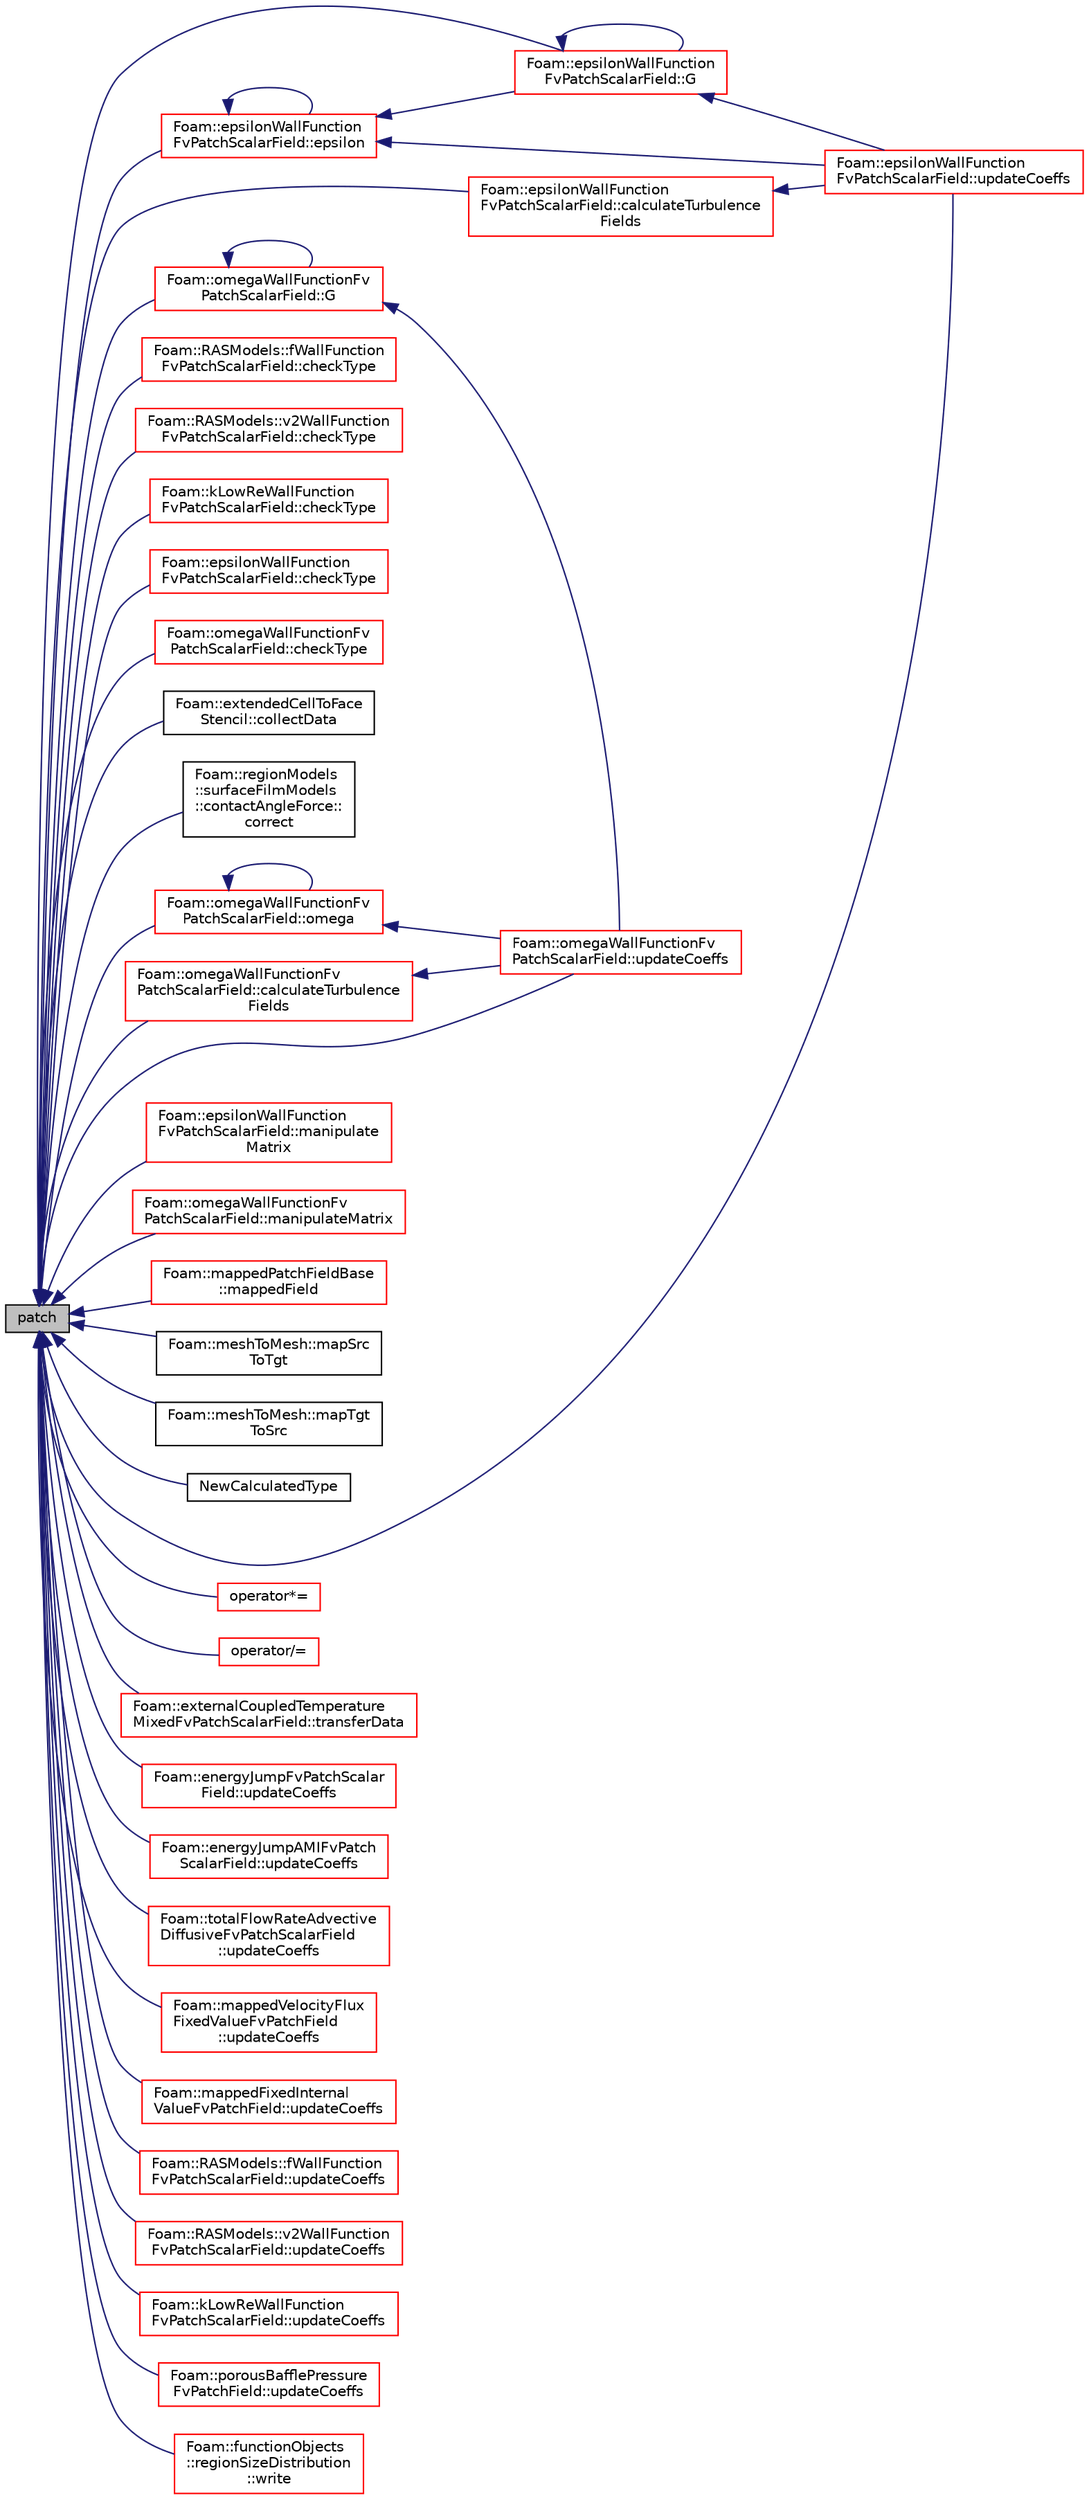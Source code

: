 digraph "patch"
{
  bgcolor="transparent";
  edge [fontname="Helvetica",fontsize="10",labelfontname="Helvetica",labelfontsize="10"];
  node [fontname="Helvetica",fontsize="10",shape=record];
  rankdir="LR";
  Node1 [label="patch",height=0.2,width=0.4,color="black", fillcolor="grey75", style="filled", fontcolor="black"];
  Node1 -> Node2 [dir="back",color="midnightblue",fontsize="10",style="solid",fontname="Helvetica"];
  Node2 [label="Foam::epsilonWallFunction\lFvPatchScalarField::calculateTurbulence\lFields",height=0.2,width=0.4,color="red",URL="$a00671.html#ae66449fc0b530766847f6369c9d47e9e",tooltip="Main driver to calculate the turbulence fields. "];
  Node2 -> Node3 [dir="back",color="midnightblue",fontsize="10",style="solid",fontname="Helvetica"];
  Node3 [label="Foam::epsilonWallFunction\lFvPatchScalarField::updateCoeffs",height=0.2,width=0.4,color="red",URL="$a00671.html#a7e24eafac629d3733181cd942d4c902f",tooltip="Update the coefficients associated with the patch field. "];
  Node1 -> Node4 [dir="back",color="midnightblue",fontsize="10",style="solid",fontname="Helvetica"];
  Node4 [label="Foam::omegaWallFunctionFv\lPatchScalarField::calculateTurbulence\lFields",height=0.2,width=0.4,color="red",URL="$a01745.html#ad354b2bce4bd90afc465c2dff69b24d6",tooltip="Main driver to calculate the turbulence fields. "];
  Node4 -> Node5 [dir="back",color="midnightblue",fontsize="10",style="solid",fontname="Helvetica"];
  Node5 [label="Foam::omegaWallFunctionFv\lPatchScalarField::updateCoeffs",height=0.2,width=0.4,color="red",URL="$a01745.html#a7e24eafac629d3733181cd942d4c902f",tooltip="Update the coefficients associated with the patch field. "];
  Node1 -> Node6 [dir="back",color="midnightblue",fontsize="10",style="solid",fontname="Helvetica"];
  Node6 [label="Foam::RASModels::fWallFunction\lFvPatchScalarField::checkType",height=0.2,width=0.4,color="red",URL="$a00908.html#ad72f1118ee25d5a9fcb73f4c5d8ea9d0",tooltip="Check the type of the patch. "];
  Node1 -> Node7 [dir="back",color="midnightblue",fontsize="10",style="solid",fontname="Helvetica"];
  Node7 [label="Foam::RASModels::v2WallFunction\lFvPatchScalarField::checkType",height=0.2,width=0.4,color="red",URL="$a02874.html#ad72f1118ee25d5a9fcb73f4c5d8ea9d0",tooltip="Check the type of the patch. "];
  Node1 -> Node8 [dir="back",color="midnightblue",fontsize="10",style="solid",fontname="Helvetica"];
  Node8 [label="Foam::kLowReWallFunction\lFvPatchScalarField::checkType",height=0.2,width=0.4,color="red",URL="$a01265.html#ad72f1118ee25d5a9fcb73f4c5d8ea9d0",tooltip="Check the type of the patch. "];
  Node1 -> Node9 [dir="back",color="midnightblue",fontsize="10",style="solid",fontname="Helvetica"];
  Node9 [label="Foam::epsilonWallFunction\lFvPatchScalarField::checkType",height=0.2,width=0.4,color="red",URL="$a00671.html#ad72f1118ee25d5a9fcb73f4c5d8ea9d0",tooltip="Check the type of the patch. "];
  Node1 -> Node10 [dir="back",color="midnightblue",fontsize="10",style="solid",fontname="Helvetica"];
  Node10 [label="Foam::omegaWallFunctionFv\lPatchScalarField::checkType",height=0.2,width=0.4,color="red",URL="$a01745.html#ad72f1118ee25d5a9fcb73f4c5d8ea9d0",tooltip="Check the type of the patch. "];
  Node1 -> Node11 [dir="back",color="midnightblue",fontsize="10",style="solid",fontname="Helvetica"];
  Node11 [label="Foam::extendedCellToFace\lStencil::collectData",height=0.2,width=0.4,color="black",URL="$a00705.html#a9d8cb70c5ed08be49cf8da4be7be1c3f"];
  Node1 -> Node12 [dir="back",color="midnightblue",fontsize="10",style="solid",fontname="Helvetica"];
  Node12 [label="Foam::regionModels\l::surfaceFilmModels\l::contactAngleForce::\lcorrect",height=0.2,width=0.4,color="black",URL="$a00402.html#ae8286cb1594f9b26a1c5291173459307",tooltip="Correct. "];
  Node1 -> Node13 [dir="back",color="midnightblue",fontsize="10",style="solid",fontname="Helvetica"];
  Node13 [label="Foam::epsilonWallFunction\lFvPatchScalarField::epsilon",height=0.2,width=0.4,color="red",URL="$a00671.html#aee152a883b06c60cb9cb233b9773942f",tooltip="Return non-const access to the master&#39;s epsilon field. "];
  Node13 -> Node13 [dir="back",color="midnightblue",fontsize="10",style="solid",fontname="Helvetica"];
  Node13 -> Node14 [dir="back",color="midnightblue",fontsize="10",style="solid",fontname="Helvetica"];
  Node14 [label="Foam::epsilonWallFunction\lFvPatchScalarField::G",height=0.2,width=0.4,color="red",URL="$a00671.html#aafc30a8b8cdbb2115df92328cf45d5ad",tooltip="Return non-const access to the master&#39;s G field. "];
  Node14 -> Node14 [dir="back",color="midnightblue",fontsize="10",style="solid",fontname="Helvetica"];
  Node14 -> Node3 [dir="back",color="midnightblue",fontsize="10",style="solid",fontname="Helvetica"];
  Node13 -> Node3 [dir="back",color="midnightblue",fontsize="10",style="solid",fontname="Helvetica"];
  Node1 -> Node14 [dir="back",color="midnightblue",fontsize="10",style="solid",fontname="Helvetica"];
  Node1 -> Node15 [dir="back",color="midnightblue",fontsize="10",style="solid",fontname="Helvetica"];
  Node15 [label="Foam::omegaWallFunctionFv\lPatchScalarField::G",height=0.2,width=0.4,color="red",URL="$a01745.html#ad35ace611250c5f497f21747c0920fec",tooltip="Return non-const access to the master&#39;s G field. "];
  Node15 -> Node15 [dir="back",color="midnightblue",fontsize="10",style="solid",fontname="Helvetica"];
  Node15 -> Node5 [dir="back",color="midnightblue",fontsize="10",style="solid",fontname="Helvetica"];
  Node1 -> Node16 [dir="back",color="midnightblue",fontsize="10",style="solid",fontname="Helvetica"];
  Node16 [label="Foam::epsilonWallFunction\lFvPatchScalarField::manipulate\lMatrix",height=0.2,width=0.4,color="red",URL="$a00671.html#a3f0cafc1e1afd9a71ada8385e3fa343a",tooltip="Manipulate matrix. "];
  Node1 -> Node17 [dir="back",color="midnightblue",fontsize="10",style="solid",fontname="Helvetica"];
  Node17 [label="Foam::omegaWallFunctionFv\lPatchScalarField::manipulateMatrix",height=0.2,width=0.4,color="red",URL="$a01745.html#a3f0cafc1e1afd9a71ada8385e3fa343a",tooltip="Manipulate matrix. "];
  Node1 -> Node18 [dir="back",color="midnightblue",fontsize="10",style="solid",fontname="Helvetica"];
  Node18 [label="Foam::mappedPatchFieldBase\l::mappedField",height=0.2,width=0.4,color="red",URL="$a01451.html#af85b5ce63e4be45def690103f387de9a",tooltip="Map sampleField onto *this patch. "];
  Node1 -> Node19 [dir="back",color="midnightblue",fontsize="10",style="solid",fontname="Helvetica"];
  Node19 [label="Foam::meshToMesh::mapSrc\lToTgt",height=0.2,width=0.4,color="black",URL="$a01508.html#a209d383ec33cb0f7c966bae4335c75a7",tooltip="Interpolate a field with a defined operation. Values. "];
  Node1 -> Node20 [dir="back",color="midnightblue",fontsize="10",style="solid",fontname="Helvetica"];
  Node20 [label="Foam::meshToMesh::mapTgt\lToSrc",height=0.2,width=0.4,color="black",URL="$a01508.html#a2a50eac6d54e46cb19505a4f41de2e0b",tooltip="Interpolate a field with a defined operation. Values. "];
  Node1 -> Node21 [dir="back",color="midnightblue",fontsize="10",style="solid",fontname="Helvetica"];
  Node21 [label="NewCalculatedType",height=0.2,width=0.4,color="black",URL="$a00899.html#a97ccba406b0862d4b6fe99fd1932c4b6"];
  Node1 -> Node22 [dir="back",color="midnightblue",fontsize="10",style="solid",fontname="Helvetica"];
  Node22 [label="Foam::omegaWallFunctionFv\lPatchScalarField::omega",height=0.2,width=0.4,color="red",URL="$a01745.html#a0a19ade47a22371d23b806d6b945dc4a",tooltip="Return non-const access to the master&#39;s omega field. "];
  Node22 -> Node22 [dir="back",color="midnightblue",fontsize="10",style="solid",fontname="Helvetica"];
  Node22 -> Node5 [dir="back",color="midnightblue",fontsize="10",style="solid",fontname="Helvetica"];
  Node1 -> Node23 [dir="back",color="midnightblue",fontsize="10",style="solid",fontname="Helvetica"];
  Node23 [label="operator*=",height=0.2,width=0.4,color="red",URL="$a00899.html#a9afcc088cdd9804177e31cf8b7b92a13"];
  Node1 -> Node24 [dir="back",color="midnightblue",fontsize="10",style="solid",fontname="Helvetica"];
  Node24 [label="operator/=",height=0.2,width=0.4,color="red",URL="$a00899.html#ada84c5b1b6373d51394fb24808818394"];
  Node1 -> Node25 [dir="back",color="midnightblue",fontsize="10",style="solid",fontname="Helvetica"];
  Node25 [label="Foam::externalCoupledTemperature\lMixedFvPatchScalarField::transferData",height=0.2,width=0.4,color="red",URL="$a00716.html#a0b1b3cb36932ce3499b0f68b6172d183",tooltip="Transfer data for external source. "];
  Node1 -> Node26 [dir="back",color="midnightblue",fontsize="10",style="solid",fontname="Helvetica"];
  Node26 [label="Foam::energyJumpFvPatchScalar\lField::updateCoeffs",height=0.2,width=0.4,color="red",URL="$a00643.html#a7e24eafac629d3733181cd942d4c902f",tooltip="Update the coefficients. "];
  Node1 -> Node27 [dir="back",color="midnightblue",fontsize="10",style="solid",fontname="Helvetica"];
  Node27 [label="Foam::energyJumpAMIFvPatch\lScalarField::updateCoeffs",height=0.2,width=0.4,color="red",URL="$a00642.html#a7e24eafac629d3733181cd942d4c902f",tooltip="Update the coefficients. "];
  Node1 -> Node28 [dir="back",color="midnightblue",fontsize="10",style="solid",fontname="Helvetica"];
  Node28 [label="Foam::totalFlowRateAdvective\lDiffusiveFvPatchScalarField\l::updateCoeffs",height=0.2,width=0.4,color="red",URL="$a02715.html#a7e24eafac629d3733181cd942d4c902f",tooltip="Update the coefficients associated with the patch field. "];
  Node1 -> Node29 [dir="back",color="midnightblue",fontsize="10",style="solid",fontname="Helvetica"];
  Node29 [label="Foam::mappedVelocityFlux\lFixedValueFvPatchField\l::updateCoeffs",height=0.2,width=0.4,color="red",URL="$a01456.html#a7e24eafac629d3733181cd942d4c902f",tooltip="Update the coefficients associated with the patch field. "];
  Node1 -> Node30 [dir="back",color="midnightblue",fontsize="10",style="solid",fontname="Helvetica"];
  Node30 [label="Foam::mappedFixedInternal\lValueFvPatchField::updateCoeffs",height=0.2,width=0.4,color="red",URL="$a01445.html#a7e24eafac629d3733181cd942d4c902f",tooltip="Update the coefficients associated with the patch field. "];
  Node1 -> Node31 [dir="back",color="midnightblue",fontsize="10",style="solid",fontname="Helvetica"];
  Node31 [label="Foam::RASModels::fWallFunction\lFvPatchScalarField::updateCoeffs",height=0.2,width=0.4,color="red",URL="$a00908.html#a7e24eafac629d3733181cd942d4c902f",tooltip="Update the coefficients associated with the patch field. "];
  Node1 -> Node32 [dir="back",color="midnightblue",fontsize="10",style="solid",fontname="Helvetica"];
  Node32 [label="Foam::RASModels::v2WallFunction\lFvPatchScalarField::updateCoeffs",height=0.2,width=0.4,color="red",URL="$a02874.html#a7e24eafac629d3733181cd942d4c902f",tooltip="Update the coefficients associated with the patch field. "];
  Node1 -> Node33 [dir="back",color="midnightblue",fontsize="10",style="solid",fontname="Helvetica"];
  Node33 [label="Foam::kLowReWallFunction\lFvPatchScalarField::updateCoeffs",height=0.2,width=0.4,color="red",URL="$a01265.html#a7e24eafac629d3733181cd942d4c902f",tooltip="Update the coefficients associated with the patch field. "];
  Node1 -> Node34 [dir="back",color="midnightblue",fontsize="10",style="solid",fontname="Helvetica"];
  Node34 [label="Foam::porousBafflePressure\lFvPatchField::updateCoeffs",height=0.2,width=0.4,color="red",URL="$a01981.html#a7e24eafac629d3733181cd942d4c902f",tooltip="Update the coefficients associated with the patch field. "];
  Node1 -> Node3 [dir="back",color="midnightblue",fontsize="10",style="solid",fontname="Helvetica"];
  Node1 -> Node5 [dir="back",color="midnightblue",fontsize="10",style="solid",fontname="Helvetica"];
  Node1 -> Node35 [dir="back",color="midnightblue",fontsize="10",style="solid",fontname="Helvetica"];
  Node35 [label="Foam::functionObjects\l::regionSizeDistribution\l::write",height=0.2,width=0.4,color="red",URL="$a02189.html#aac759501cf6c7895a70eecbef0226ae1",tooltip="Calculate the regionSizeDistribution and write. "];
}
